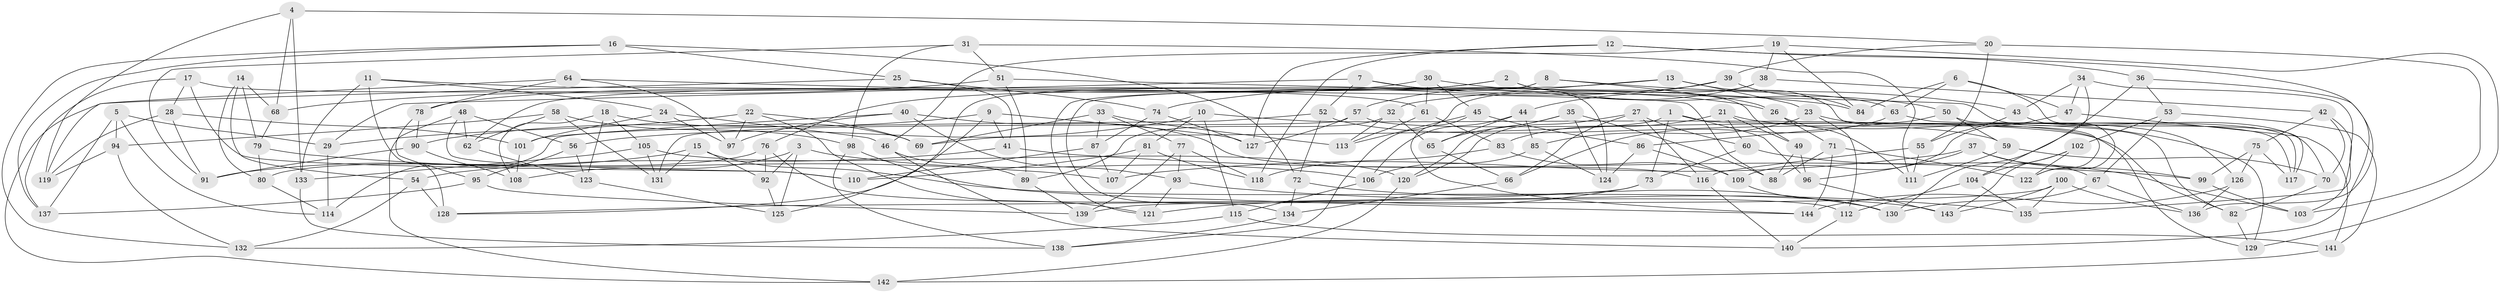 // Generated by graph-tools (version 1.1) at 2025/26/03/09/25 03:26:59]
// undirected, 144 vertices, 288 edges
graph export_dot {
graph [start="1"]
  node [color=gray90,style=filled];
  1;
  2;
  3;
  4;
  5;
  6;
  7;
  8;
  9;
  10;
  11;
  12;
  13;
  14;
  15;
  16;
  17;
  18;
  19;
  20;
  21;
  22;
  23;
  24;
  25;
  26;
  27;
  28;
  29;
  30;
  31;
  32;
  33;
  34;
  35;
  36;
  37;
  38;
  39;
  40;
  41;
  42;
  43;
  44;
  45;
  46;
  47;
  48;
  49;
  50;
  51;
  52;
  53;
  54;
  55;
  56;
  57;
  58;
  59;
  60;
  61;
  62;
  63;
  64;
  65;
  66;
  67;
  68;
  69;
  70;
  71;
  72;
  73;
  74;
  75;
  76;
  77;
  78;
  79;
  80;
  81;
  82;
  83;
  84;
  85;
  86;
  87;
  88;
  89;
  90;
  91;
  92;
  93;
  94;
  95;
  96;
  97;
  98;
  99;
  100;
  101;
  102;
  103;
  104;
  105;
  106;
  107;
  108;
  109;
  110;
  111;
  112;
  113;
  114;
  115;
  116;
  117;
  118;
  119;
  120;
  121;
  122;
  123;
  124;
  125;
  126;
  127;
  128;
  129;
  130;
  131;
  132;
  133;
  134;
  135;
  136;
  137;
  138;
  139;
  140;
  141;
  142;
  143;
  144;
  1 -- 82;
  1 -- 69;
  1 -- 96;
  1 -- 73;
  2 -- 76;
  2 -- 62;
  2 -- 50;
  2 -- 49;
  3 -- 108;
  3 -- 125;
  3 -- 106;
  3 -- 92;
  4 -- 133;
  4 -- 119;
  4 -- 20;
  4 -- 68;
  5 -- 114;
  5 -- 29;
  5 -- 137;
  5 -- 94;
  6 -- 63;
  6 -- 84;
  6 -- 117;
  6 -- 47;
  7 -- 124;
  7 -- 29;
  7 -- 26;
  7 -- 52;
  8 -- 121;
  8 -- 125;
  8 -- 26;
  8 -- 43;
  9 -- 41;
  9 -- 90;
  9 -- 128;
  9 -- 127;
  10 -- 82;
  10 -- 56;
  10 -- 115;
  10 -- 81;
  11 -- 88;
  11 -- 133;
  11 -- 24;
  11 -- 128;
  12 -- 36;
  12 -- 127;
  12 -- 118;
  12 -- 136;
  13 -- 32;
  13 -- 23;
  13 -- 122;
  13 -- 134;
  14 -- 79;
  14 -- 68;
  14 -- 54;
  14 -- 80;
  15 -- 131;
  15 -- 143;
  15 -- 92;
  15 -- 91;
  16 -- 137;
  16 -- 25;
  16 -- 132;
  16 -- 72;
  17 -- 137;
  17 -- 110;
  17 -- 28;
  17 -- 61;
  18 -- 69;
  18 -- 123;
  18 -- 105;
  18 -- 108;
  19 -- 46;
  19 -- 38;
  19 -- 84;
  19 -- 129;
  20 -- 103;
  20 -- 55;
  20 -- 39;
  21 -- 83;
  21 -- 49;
  21 -- 60;
  21 -- 129;
  22 -- 69;
  22 -- 97;
  22 -- 121;
  22 -- 29;
  23 -- 85;
  23 -- 126;
  23 -- 112;
  24 -- 46;
  24 -- 97;
  24 -- 101;
  25 -- 74;
  25 -- 142;
  25 -- 41;
  26 -- 111;
  26 -- 71;
  27 -- 116;
  27 -- 66;
  27 -- 120;
  27 -- 60;
  28 -- 91;
  28 -- 101;
  28 -- 119;
  29 -- 114;
  30 -- 45;
  30 -- 78;
  30 -- 61;
  30 -- 63;
  31 -- 111;
  31 -- 98;
  31 -- 91;
  31 -- 51;
  32 -- 65;
  32 -- 113;
  32 -- 89;
  33 -- 113;
  33 -- 87;
  33 -- 77;
  33 -- 69;
  34 -- 135;
  34 -- 104;
  34 -- 43;
  34 -- 47;
  35 -- 120;
  35 -- 124;
  35 -- 65;
  35 -- 88;
  36 -- 53;
  36 -- 140;
  36 -- 130;
  37 -- 67;
  37 -- 96;
  37 -- 107;
  37 -- 99;
  38 -- 138;
  38 -- 57;
  38 -- 42;
  39 -- 84;
  39 -- 44;
  39 -- 74;
  40 -- 93;
  40 -- 101;
  40 -- 116;
  40 -- 97;
  41 -- 54;
  41 -- 99;
  42 -- 103;
  42 -- 75;
  42 -- 70;
  43 -- 55;
  43 -- 122;
  44 -- 106;
  44 -- 65;
  44 -- 85;
  45 -- 144;
  45 -- 113;
  45 -- 86;
  46 -- 140;
  46 -- 89;
  47 -- 109;
  47 -- 141;
  48 -- 110;
  48 -- 142;
  48 -- 62;
  48 -- 56;
  49 -- 88;
  49 -- 96;
  50 -- 86;
  50 -- 59;
  50 -- 117;
  51 -- 68;
  51 -- 70;
  51 -- 89;
  52 -- 72;
  52 -- 59;
  52 -- 114;
  53 -- 102;
  53 -- 141;
  53 -- 67;
  54 -- 128;
  54 -- 132;
  55 -- 111;
  55 -- 116;
  56 -- 123;
  56 -- 95;
  57 -- 127;
  57 -- 129;
  57 -- 131;
  58 -- 98;
  58 -- 94;
  58 -- 62;
  58 -- 131;
  59 -- 70;
  59 -- 111;
  60 -- 73;
  60 -- 103;
  61 -- 113;
  61 -- 83;
  62 -- 123;
  63 -- 66;
  63 -- 117;
  64 -- 78;
  64 -- 119;
  64 -- 97;
  64 -- 84;
  65 -- 66;
  66 -- 134;
  67 -- 130;
  67 -- 136;
  68 -- 79;
  70 -- 82;
  71 -- 144;
  71 -- 122;
  71 -- 88;
  72 -- 134;
  72 -- 130;
  73 -- 121;
  73 -- 128;
  74 -- 127;
  74 -- 87;
  75 -- 126;
  75 -- 99;
  75 -- 117;
  76 -- 112;
  76 -- 92;
  76 -- 80;
  77 -- 139;
  77 -- 118;
  77 -- 93;
  78 -- 90;
  78 -- 95;
  79 -- 80;
  79 -- 107;
  80 -- 114;
  81 -- 118;
  81 -- 110;
  81 -- 107;
  82 -- 129;
  83 -- 118;
  83 -- 109;
  85 -- 124;
  85 -- 106;
  86 -- 124;
  86 -- 109;
  87 -- 110;
  87 -- 107;
  89 -- 139;
  90 -- 108;
  90 -- 91;
  92 -- 125;
  93 -- 121;
  93 -- 135;
  94 -- 132;
  94 -- 119;
  95 -- 137;
  95 -- 139;
  96 -- 143;
  98 -- 144;
  98 -- 138;
  99 -- 103;
  100 -- 135;
  100 -- 143;
  100 -- 136;
  100 -- 139;
  101 -- 108;
  102 -- 104;
  102 -- 143;
  102 -- 122;
  104 -- 135;
  104 -- 112;
  105 -- 131;
  105 -- 120;
  105 -- 133;
  106 -- 115;
  109 -- 130;
  112 -- 140;
  115 -- 132;
  115 -- 141;
  116 -- 140;
  120 -- 142;
  123 -- 125;
  126 -- 136;
  126 -- 144;
  133 -- 138;
  134 -- 138;
  141 -- 142;
}
